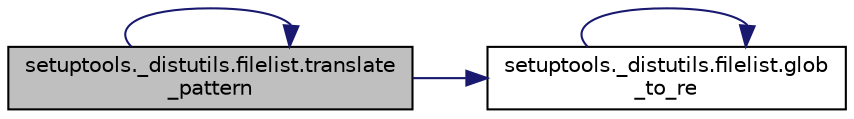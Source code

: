 digraph "setuptools._distutils.filelist.translate_pattern"
{
 // LATEX_PDF_SIZE
  edge [fontname="Helvetica",fontsize="10",labelfontname="Helvetica",labelfontsize="10"];
  node [fontname="Helvetica",fontsize="10",shape=record];
  rankdir="LR";
  Node1 [label="setuptools._distutils.filelist.translate\l_pattern",height=0.2,width=0.4,color="black", fillcolor="grey75", style="filled", fontcolor="black",tooltip=" "];
  Node1 -> Node2 [color="midnightblue",fontsize="10",style="solid",fontname="Helvetica"];
  Node2 [label="setuptools._distutils.filelist.glob\l_to_re",height=0.2,width=0.4,color="black", fillcolor="white", style="filled",URL="$dc/da1/namespacesetuptools_1_1__distutils_1_1filelist.html#ac6e5afc60b358dace671a325a9bcc2a6",tooltip=" "];
  Node2 -> Node2 [color="midnightblue",fontsize="10",style="solid",fontname="Helvetica"];
  Node1 -> Node1 [color="midnightblue",fontsize="10",style="solid",fontname="Helvetica"];
}
